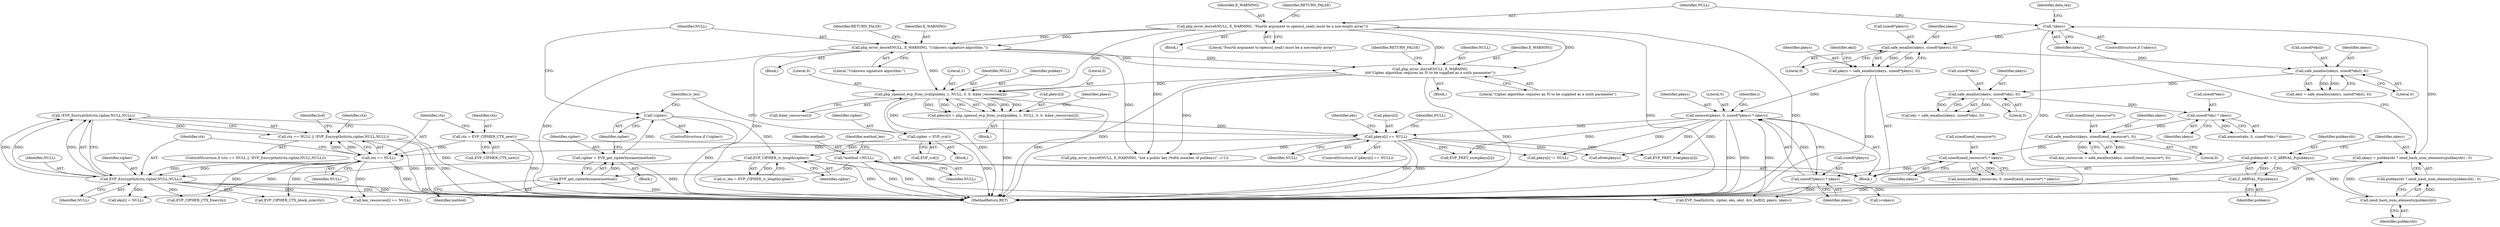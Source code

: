 digraph "0_php_73cabfedf519298e1a11192699f44d53c529315e@API" {
"1000336" [label="(Call,!EVP_EncryptInit(ctx,cipher,NULL,NULL))"];
"1000337" [label="(Call,EVP_EncryptInit(ctx,cipher,NULL,NULL))"];
"1000333" [label="(Call,ctx == NULL)"];
"1000328" [label="(Call,ctx = EVP_CIPHER_CTX_new())"];
"1000299" [label="(Call,pkeys[i] == NULL)"];
"1000284" [label="(Call,pkeys[i] = php_openssl_evp_from_zval(pubkey, 1, NULL, 0, 0, &key_resources[i]))"];
"1000288" [label="(Call,php_openssl_evp_from_zval(pubkey, 1, NULL, 0, 0, &key_resources[i]))"];
"1000199" [label="(Call,php_error_docref(NULL, E_WARNING, \"Unknown signature algorithm.\"))"];
"1000180" [label="(Call,php_error_docref(NULL, E_WARNING, \"Fourth argument to openssl_seal() must be a non-empty array\"))"];
"1000221" [label="(Call,php_error_docref(NULL, E_WARNING,\n\t\t\t\t\"Cipher algorithm requires an IV to be supplied as a sixth parameter\"))"];
"1000272" [label="(Call,memset(pkeys, 0, sizeof(*pkeys) * nkeys))"];
"1000226" [label="(Call,pkeys = safe_emalloc(nkeys, sizeof(*pkeys), 0))"];
"1000228" [label="(Call,safe_emalloc(nkeys, sizeof(*pkeys), 0))"];
"1000177" [label="(Call,!nkeys)"];
"1000169" [label="(Call,nkeys = pubkeysht ? zend_hash_num_elements(pubkeysht) : 0)"];
"1000173" [label="(Call,zend_hash_num_elements(pubkeysht))"];
"1000165" [label="(Call,pubkeysht = Z_ARRVAL_P(pubkeys))"];
"1000167" [label="(Call,Z_ARRVAL_P(pubkeys))"];
"1000275" [label="(Call,sizeof(*pkeys) * nkeys)"];
"1000268" [label="(Call,sizeof(zend_resource*) * nkeys)"];
"1000260" [label="(Call,safe_emalloc(nkeys, sizeof(zend_resource*), 0))"];
"1000253" [label="(Call,sizeof(*eks) * nkeys)"];
"1000244" [label="(Call,safe_emalloc(nkeys, sizeof(*eks), 0))"];
"1000236" [label="(Call,safe_emalloc(nkeys, sizeof(*eksl), 0))"];
"1000211" [label="(Call,EVP_CIPHER_iv_length(cipher))"];
"1000206" [label="(Call,cipher = EVP_rc4())"];
"1000196" [label="(Call,!cipher)"];
"1000191" [label="(Call,cipher = EVP_get_cipherbyname(method))"];
"1000193" [label="(Call,EVP_get_cipherbyname(method))"];
"1000132" [label="(Call,*method =NULL)"];
"1000332" [label="(Call,ctx == NULL || !EVP_EncryptInit(ctx,cipher,NULL,NULL))"];
"1000457" [label="(Call,eks[i] = NULL)"];
"1000205" [label="(Block,)"];
"1000333" [label="(Call,ctx == NULL)"];
"1000195" [label="(ControlStructure,if (!cipher))"];
"1000227" [label="(Identifier,pkeys)"];
"1000316" [label="(Identifier,eks)"];
"1000169" [label="(Call,nkeys = pubkeysht ? zend_hash_num_elements(pubkeysht) : 0)"];
"1000294" [label="(Call,&key_resources[i])"];
"1000320" [label="(Call,EVP_PKEY_size(pkeys[i]))"];
"1000328" [label="(Call,ctx = EVP_CIPHER_CTX_new())"];
"1000293" [label="(Literal,0)"];
"1000284" [label="(Call,pkeys[i] = php_openssl_evp_from_zval(pubkey, 1, NULL, 0, 0, &key_resources[i]))"];
"1000535" [label="(MethodReturn,RET)"];
"1000334" [label="(Identifier,ctx)"];
"1000186" [label="(Identifier,data_len)"];
"1000177" [label="(Call,!nkeys)"];
"1000276" [label="(Call,sizeof(*pkeys))"];
"1000305" [label="(Call,php_error_docref(NULL, E_WARNING, \"not a public key (%dth member of pubkeys)\", i+1))"];
"1000272" [label="(Call,memset(pkeys, 0, sizeof(*pkeys) * nkeys))"];
"1000281" [label="(Identifier,i)"];
"1000290" [label="(Literal,1)"];
"1000329" [label="(Identifier,ctx)"];
"1000207" [label="(Identifier,cipher)"];
"1000291" [label="(Identifier,NULL)"];
"1000273" [label="(Identifier,pkeys)"];
"1000191" [label="(Call,cipher = EVP_get_cipherbyname(method))"];
"1000167" [label="(Call,Z_ARRVAL_P(pubkeys))"];
"1000300" [label="(Call,pkeys[i])"];
"1000336" [label="(Call,!EVP_EncryptInit(ctx,cipher,NULL,NULL))"];
"1000254" [label="(Call,sizeof(*eks))"];
"1000190" [label="(Block,)"];
"1000193" [label="(Call,EVP_get_cipherbyname(method))"];
"1000182" [label="(Identifier,E_WARNING)"];
"1000176" [label="(ControlStructure,if (!nkeys))"];
"1000203" [label="(Identifier,RETURN_FALSE)"];
"1000253" [label="(Call,sizeof(*eks) * nkeys)"];
"1000236" [label="(Call,safe_emalloc(nkeys, sizeof(*eksl), 0))"];
"1000211" [label="(Call,EVP_CIPHER_iv_length(cipher))"];
"1000171" [label="(Call,pubkeysht ? zend_hash_num_elements(pubkeysht) : 0)"];
"1000225" [label="(Identifier,RETURN_FALSE)"];
"1000200" [label="(Identifier,NULL)"];
"1000299" [label="(Call,pkeys[i] == NULL)"];
"1000348" [label="(Identifier,buf)"];
"1000285" [label="(Call,pkeys[i])"];
"1000288" [label="(Call,php_openssl_evp_from_zval(pubkey, 1, NULL, 0, 0, &key_resources[i]))"];
"1000337" [label="(Call,EVP_EncryptInit(ctx,cipher,NULL,NULL))"];
"1000250" [label="(Call,memset(eks, 0, sizeof(*eks) * nkeys))"];
"1000352" [label="(Call,EVP_CIPHER_CTX_block_size(ctx))"];
"1000238" [label="(Call,sizeof(*eksl))"];
"1000222" [label="(Identifier,NULL)"];
"1000221" [label="(Call,php_error_docref(NULL, E_WARNING,\n\t\t\t\t\"Cipher algorithm requires an IV to be supplied as a sixth parameter\"))"];
"1000165" [label="(Call,pubkeysht = Z_ARRVAL_P(pubkeys))"];
"1000341" [label="(Identifier,NULL)"];
"1000199" [label="(Call,php_error_docref(NULL, E_WARNING, \"Unknown signature algorithm.\"))"];
"1000359" [label="(Call,EVP_SealInit(ctx, cipher, eks, eksl, &iv_buf[0], pkeys, nkeys))"];
"1000194" [label="(Identifier,method)"];
"1000197" [label="(Identifier,cipher)"];
"1000344" [label="(Identifier,ctx)"];
"1000339" [label="(Identifier,cipher)"];
"1000168" [label="(Identifier,pubkeys)"];
"1000268" [label="(Call,sizeof(zend_resource*) * nkeys)"];
"1000306" [label="(Identifier,NULL)"];
"1000274" [label="(Literal,0)"];
"1000234" [label="(Call,eksl = safe_emalloc(nkeys, sizeof(*eksl), 0))"];
"1000249" [label="(Literal,0)"];
"1000330" [label="(Call,EVP_CIPHER_CTX_new())"];
"1000508" [label="(Call,pkeys[i] != NULL)"];
"1000301" [label="(Identifier,pkeys)"];
"1000298" [label="(ControlStructure,if (pkeys[i] == NULL))"];
"1000226" [label="(Call,pkeys = safe_emalloc(nkeys, sizeof(*pkeys), 0))"];
"1000503" [label="(Call,key_resources[i] == NULL)"];
"1000170" [label="(Identifier,nkeys)"];
"1000233" [label="(Literal,0)"];
"1000206" [label="(Call,cipher = EVP_rc4())"];
"1000237" [label="(Identifier,nkeys)"];
"1000192" [label="(Identifier,cipher)"];
"1000241" [label="(Literal,0)"];
"1000257" [label="(Identifier,nkeys)"];
"1000209" [label="(Call,iv_len = EVP_CIPHER_iv_length(cipher))"];
"1000265" [label="(Call,memset(key_resources, 0, sizeof(zend_resource*) * nkeys))"];
"1000235" [label="(Identifier,eksl)"];
"1000180" [label="(Call,php_error_docref(NULL, E_WARNING, \"Fourth argument to openssl_seal() must be a non-empty array\"))"];
"1000181" [label="(Identifier,NULL)"];
"1000262" [label="(Call,sizeof(zend_resource*))"];
"1000244" [label="(Call,safe_emalloc(nkeys, sizeof(*eks), 0))"];
"1000335" [label="(Identifier,NULL)"];
"1000137" [label="(Identifier,method_len)"];
"1000173" [label="(Call,zend_hash_num_elements(pubkeysht))"];
"1000198" [label="(Block,)"];
"1000343" [label="(Call,EVP_CIPHER_CTX_free(ctx))"];
"1000495" [label="(Call,i<nkeys)"];
"1000105" [label="(Block,)"];
"1000230" [label="(Call,sizeof(*pkeys))"];
"1000338" [label="(Identifier,ctx)"];
"1000210" [label="(Identifier,iv_len)"];
"1000279" [label="(Identifier,nkeys)"];
"1000331" [label="(ControlStructure,if (ctx == NULL || !EVP_EncryptInit(ctx,cipher,NULL,NULL)))"];
"1000531" [label="(Call,efree(pkeys))"];
"1000201" [label="(Identifier,E_WARNING)"];
"1000220" [label="(Block,)"];
"1000269" [label="(Call,sizeof(zend_resource*))"];
"1000260" [label="(Call,safe_emalloc(nkeys, sizeof(zend_resource*), 0))"];
"1000228" [label="(Call,safe_emalloc(nkeys, sizeof(*pkeys), 0))"];
"1000246" [label="(Call,sizeof(*eks))"];
"1000245" [label="(Identifier,nkeys)"];
"1000261" [label="(Identifier,nkeys)"];
"1000340" [label="(Identifier,NULL)"];
"1000208" [label="(Call,EVP_rc4())"];
"1000275" [label="(Call,sizeof(*pkeys) * nkeys)"];
"1000229" [label="(Identifier,nkeys)"];
"1000196" [label="(Call,!cipher)"];
"1000179" [label="(Block,)"];
"1000224" [label="(Literal,\"Cipher algorithm requires an IV to be supplied as a sixth parameter\")"];
"1000271" [label="(Identifier,nkeys)"];
"1000174" [label="(Identifier,pubkeysht)"];
"1000166" [label="(Identifier,pubkeysht)"];
"1000202" [label="(Literal,\"Unknown signature algorithm.\")"];
"1000178" [label="(Identifier,nkeys)"];
"1000514" [label="(Call,EVP_PKEY_free(pkeys[i]))"];
"1000242" [label="(Call,eks = safe_emalloc(nkeys, sizeof(*eks), 0))"];
"1000289" [label="(Identifier,pubkey)"];
"1000264" [label="(Literal,0)"];
"1000258" [label="(Call,key_resources = safe_emalloc(nkeys, sizeof(zend_resource*), 0))"];
"1000132" [label="(Call,*method =NULL)"];
"1000212" [label="(Identifier,cipher)"];
"1000292" [label="(Literal,0)"];
"1000332" [label="(Call,ctx == NULL || !EVP_EncryptInit(ctx,cipher,NULL,NULL))"];
"1000303" [label="(Identifier,NULL)"];
"1000283" [label="(Block,)"];
"1000184" [label="(Identifier,RETURN_FALSE)"];
"1000133" [label="(Identifier,method)"];
"1000223" [label="(Identifier,E_WARNING)"];
"1000183" [label="(Literal,\"Fourth argument to openssl_seal() must be a non-empty array\")"];
"1000134" [label="(Identifier,NULL)"];
"1000336" -> "1000332"  [label="AST: "];
"1000336" -> "1000337"  [label="CFG: "];
"1000337" -> "1000336"  [label="AST: "];
"1000332" -> "1000336"  [label="CFG: "];
"1000336" -> "1000535"  [label="DDG: "];
"1000336" -> "1000332"  [label="DDG: "];
"1000337" -> "1000336"  [label="DDG: "];
"1000337" -> "1000336"  [label="DDG: "];
"1000337" -> "1000336"  [label="DDG: "];
"1000337" -> "1000341"  [label="CFG: "];
"1000338" -> "1000337"  [label="AST: "];
"1000339" -> "1000337"  [label="AST: "];
"1000340" -> "1000337"  [label="AST: "];
"1000341" -> "1000337"  [label="AST: "];
"1000337" -> "1000535"  [label="DDG: "];
"1000337" -> "1000535"  [label="DDG: "];
"1000333" -> "1000337"  [label="DDG: "];
"1000333" -> "1000337"  [label="DDG: "];
"1000211" -> "1000337"  [label="DDG: "];
"1000337" -> "1000343"  [label="DDG: "];
"1000337" -> "1000352"  [label="DDG: "];
"1000337" -> "1000359"  [label="DDG: "];
"1000337" -> "1000457"  [label="DDG: "];
"1000337" -> "1000503"  [label="DDG: "];
"1000333" -> "1000332"  [label="AST: "];
"1000333" -> "1000335"  [label="CFG: "];
"1000334" -> "1000333"  [label="AST: "];
"1000335" -> "1000333"  [label="AST: "];
"1000338" -> "1000333"  [label="CFG: "];
"1000332" -> "1000333"  [label="CFG: "];
"1000333" -> "1000535"  [label="DDG: "];
"1000333" -> "1000332"  [label="DDG: "];
"1000333" -> "1000332"  [label="DDG: "];
"1000328" -> "1000333"  [label="DDG: "];
"1000299" -> "1000333"  [label="DDG: "];
"1000333" -> "1000343"  [label="DDG: "];
"1000333" -> "1000352"  [label="DDG: "];
"1000333" -> "1000457"  [label="DDG: "];
"1000333" -> "1000503"  [label="DDG: "];
"1000328" -> "1000105"  [label="AST: "];
"1000328" -> "1000330"  [label="CFG: "];
"1000329" -> "1000328"  [label="AST: "];
"1000330" -> "1000328"  [label="AST: "];
"1000334" -> "1000328"  [label="CFG: "];
"1000328" -> "1000535"  [label="DDG: "];
"1000299" -> "1000298"  [label="AST: "];
"1000299" -> "1000303"  [label="CFG: "];
"1000300" -> "1000299"  [label="AST: "];
"1000303" -> "1000299"  [label="AST: "];
"1000306" -> "1000299"  [label="CFG: "];
"1000316" -> "1000299"  [label="CFG: "];
"1000299" -> "1000535"  [label="DDG: "];
"1000299" -> "1000535"  [label="DDG: "];
"1000284" -> "1000299"  [label="DDG: "];
"1000272" -> "1000299"  [label="DDG: "];
"1000288" -> "1000299"  [label="DDG: "];
"1000299" -> "1000305"  [label="DDG: "];
"1000299" -> "1000320"  [label="DDG: "];
"1000299" -> "1000508"  [label="DDG: "];
"1000299" -> "1000514"  [label="DDG: "];
"1000299" -> "1000531"  [label="DDG: "];
"1000284" -> "1000283"  [label="AST: "];
"1000284" -> "1000288"  [label="CFG: "];
"1000285" -> "1000284"  [label="AST: "];
"1000288" -> "1000284"  [label="AST: "];
"1000301" -> "1000284"  [label="CFG: "];
"1000284" -> "1000535"  [label="DDG: "];
"1000288" -> "1000284"  [label="DDG: "];
"1000288" -> "1000284"  [label="DDG: "];
"1000288" -> "1000284"  [label="DDG: "];
"1000288" -> "1000284"  [label="DDG: "];
"1000288" -> "1000284"  [label="DDG: "];
"1000288" -> "1000294"  [label="CFG: "];
"1000289" -> "1000288"  [label="AST: "];
"1000290" -> "1000288"  [label="AST: "];
"1000291" -> "1000288"  [label="AST: "];
"1000292" -> "1000288"  [label="AST: "];
"1000293" -> "1000288"  [label="AST: "];
"1000294" -> "1000288"  [label="AST: "];
"1000288" -> "1000535"  [label="DDG: "];
"1000288" -> "1000535"  [label="DDG: "];
"1000199" -> "1000288"  [label="DDG: "];
"1000180" -> "1000288"  [label="DDG: "];
"1000221" -> "1000288"  [label="DDG: "];
"1000199" -> "1000198"  [label="AST: "];
"1000199" -> "1000202"  [label="CFG: "];
"1000200" -> "1000199"  [label="AST: "];
"1000201" -> "1000199"  [label="AST: "];
"1000202" -> "1000199"  [label="AST: "];
"1000203" -> "1000199"  [label="CFG: "];
"1000199" -> "1000535"  [label="DDG: "];
"1000199" -> "1000535"  [label="DDG: "];
"1000180" -> "1000199"  [label="DDG: "];
"1000180" -> "1000199"  [label="DDG: "];
"1000199" -> "1000221"  [label="DDG: "];
"1000199" -> "1000221"  [label="DDG: "];
"1000199" -> "1000305"  [label="DDG: "];
"1000180" -> "1000179"  [label="AST: "];
"1000180" -> "1000183"  [label="CFG: "];
"1000181" -> "1000180"  [label="AST: "];
"1000182" -> "1000180"  [label="AST: "];
"1000183" -> "1000180"  [label="AST: "];
"1000184" -> "1000180"  [label="CFG: "];
"1000180" -> "1000535"  [label="DDG: "];
"1000180" -> "1000535"  [label="DDG: "];
"1000180" -> "1000221"  [label="DDG: "];
"1000180" -> "1000221"  [label="DDG: "];
"1000180" -> "1000305"  [label="DDG: "];
"1000221" -> "1000220"  [label="AST: "];
"1000221" -> "1000224"  [label="CFG: "];
"1000222" -> "1000221"  [label="AST: "];
"1000223" -> "1000221"  [label="AST: "];
"1000224" -> "1000221"  [label="AST: "];
"1000225" -> "1000221"  [label="CFG: "];
"1000221" -> "1000535"  [label="DDG: "];
"1000221" -> "1000535"  [label="DDG: "];
"1000221" -> "1000305"  [label="DDG: "];
"1000272" -> "1000105"  [label="AST: "];
"1000272" -> "1000275"  [label="CFG: "];
"1000273" -> "1000272"  [label="AST: "];
"1000274" -> "1000272"  [label="AST: "];
"1000275" -> "1000272"  [label="AST: "];
"1000281" -> "1000272"  [label="CFG: "];
"1000272" -> "1000535"  [label="DDG: "];
"1000272" -> "1000535"  [label="DDG: "];
"1000226" -> "1000272"  [label="DDG: "];
"1000275" -> "1000272"  [label="DDG: "];
"1000272" -> "1000320"  [label="DDG: "];
"1000272" -> "1000359"  [label="DDG: "];
"1000272" -> "1000508"  [label="DDG: "];
"1000272" -> "1000514"  [label="DDG: "];
"1000272" -> "1000531"  [label="DDG: "];
"1000226" -> "1000105"  [label="AST: "];
"1000226" -> "1000228"  [label="CFG: "];
"1000227" -> "1000226"  [label="AST: "];
"1000228" -> "1000226"  [label="AST: "];
"1000235" -> "1000226"  [label="CFG: "];
"1000226" -> "1000535"  [label="DDG: "];
"1000228" -> "1000226"  [label="DDG: "];
"1000228" -> "1000226"  [label="DDG: "];
"1000228" -> "1000233"  [label="CFG: "];
"1000229" -> "1000228"  [label="AST: "];
"1000230" -> "1000228"  [label="AST: "];
"1000233" -> "1000228"  [label="AST: "];
"1000177" -> "1000228"  [label="DDG: "];
"1000228" -> "1000236"  [label="DDG: "];
"1000177" -> "1000176"  [label="AST: "];
"1000177" -> "1000178"  [label="CFG: "];
"1000178" -> "1000177"  [label="AST: "];
"1000181" -> "1000177"  [label="CFG: "];
"1000186" -> "1000177"  [label="CFG: "];
"1000177" -> "1000535"  [label="DDG: "];
"1000169" -> "1000177"  [label="DDG: "];
"1000169" -> "1000105"  [label="AST: "];
"1000169" -> "1000171"  [label="CFG: "];
"1000170" -> "1000169"  [label="AST: "];
"1000171" -> "1000169"  [label="AST: "];
"1000178" -> "1000169"  [label="CFG: "];
"1000169" -> "1000535"  [label="DDG: "];
"1000173" -> "1000169"  [label="DDG: "];
"1000173" -> "1000171"  [label="AST: "];
"1000173" -> "1000174"  [label="CFG: "];
"1000174" -> "1000173"  [label="AST: "];
"1000171" -> "1000173"  [label="CFG: "];
"1000173" -> "1000171"  [label="DDG: "];
"1000165" -> "1000173"  [label="DDG: "];
"1000165" -> "1000105"  [label="AST: "];
"1000165" -> "1000167"  [label="CFG: "];
"1000166" -> "1000165"  [label="AST: "];
"1000167" -> "1000165"  [label="AST: "];
"1000170" -> "1000165"  [label="CFG: "];
"1000165" -> "1000535"  [label="DDG: "];
"1000167" -> "1000165"  [label="DDG: "];
"1000167" -> "1000168"  [label="CFG: "];
"1000168" -> "1000167"  [label="AST: "];
"1000167" -> "1000535"  [label="DDG: "];
"1000275" -> "1000279"  [label="CFG: "];
"1000276" -> "1000275"  [label="AST: "];
"1000279" -> "1000275"  [label="AST: "];
"1000268" -> "1000275"  [label="DDG: "];
"1000275" -> "1000359"  [label="DDG: "];
"1000275" -> "1000495"  [label="DDG: "];
"1000268" -> "1000265"  [label="AST: "];
"1000268" -> "1000271"  [label="CFG: "];
"1000269" -> "1000268"  [label="AST: "];
"1000271" -> "1000268"  [label="AST: "];
"1000265" -> "1000268"  [label="CFG: "];
"1000268" -> "1000265"  [label="DDG: "];
"1000260" -> "1000268"  [label="DDG: "];
"1000260" -> "1000258"  [label="AST: "];
"1000260" -> "1000264"  [label="CFG: "];
"1000261" -> "1000260"  [label="AST: "];
"1000262" -> "1000260"  [label="AST: "];
"1000264" -> "1000260"  [label="AST: "];
"1000258" -> "1000260"  [label="CFG: "];
"1000260" -> "1000258"  [label="DDG: "];
"1000260" -> "1000258"  [label="DDG: "];
"1000253" -> "1000260"  [label="DDG: "];
"1000253" -> "1000250"  [label="AST: "];
"1000253" -> "1000257"  [label="CFG: "];
"1000254" -> "1000253"  [label="AST: "];
"1000257" -> "1000253"  [label="AST: "];
"1000250" -> "1000253"  [label="CFG: "];
"1000253" -> "1000250"  [label="DDG: "];
"1000244" -> "1000253"  [label="DDG: "];
"1000244" -> "1000242"  [label="AST: "];
"1000244" -> "1000249"  [label="CFG: "];
"1000245" -> "1000244"  [label="AST: "];
"1000246" -> "1000244"  [label="AST: "];
"1000249" -> "1000244"  [label="AST: "];
"1000242" -> "1000244"  [label="CFG: "];
"1000244" -> "1000242"  [label="DDG: "];
"1000244" -> "1000242"  [label="DDG: "];
"1000236" -> "1000244"  [label="DDG: "];
"1000236" -> "1000234"  [label="AST: "];
"1000236" -> "1000241"  [label="CFG: "];
"1000237" -> "1000236"  [label="AST: "];
"1000238" -> "1000236"  [label="AST: "];
"1000241" -> "1000236"  [label="AST: "];
"1000234" -> "1000236"  [label="CFG: "];
"1000236" -> "1000234"  [label="DDG: "];
"1000236" -> "1000234"  [label="DDG: "];
"1000211" -> "1000209"  [label="AST: "];
"1000211" -> "1000212"  [label="CFG: "];
"1000212" -> "1000211"  [label="AST: "];
"1000209" -> "1000211"  [label="CFG: "];
"1000211" -> "1000535"  [label="DDG: "];
"1000211" -> "1000209"  [label="DDG: "];
"1000206" -> "1000211"  [label="DDG: "];
"1000196" -> "1000211"  [label="DDG: "];
"1000211" -> "1000359"  [label="DDG: "];
"1000206" -> "1000205"  [label="AST: "];
"1000206" -> "1000208"  [label="CFG: "];
"1000207" -> "1000206"  [label="AST: "];
"1000208" -> "1000206"  [label="AST: "];
"1000210" -> "1000206"  [label="CFG: "];
"1000206" -> "1000535"  [label="DDG: "];
"1000196" -> "1000195"  [label="AST: "];
"1000196" -> "1000197"  [label="CFG: "];
"1000197" -> "1000196"  [label="AST: "];
"1000200" -> "1000196"  [label="CFG: "];
"1000210" -> "1000196"  [label="CFG: "];
"1000196" -> "1000535"  [label="DDG: "];
"1000191" -> "1000196"  [label="DDG: "];
"1000191" -> "1000190"  [label="AST: "];
"1000191" -> "1000193"  [label="CFG: "];
"1000192" -> "1000191"  [label="AST: "];
"1000193" -> "1000191"  [label="AST: "];
"1000197" -> "1000191"  [label="CFG: "];
"1000191" -> "1000535"  [label="DDG: "];
"1000193" -> "1000191"  [label="DDG: "];
"1000193" -> "1000194"  [label="CFG: "];
"1000194" -> "1000193"  [label="AST: "];
"1000193" -> "1000535"  [label="DDG: "];
"1000132" -> "1000193"  [label="DDG: "];
"1000132" -> "1000105"  [label="AST: "];
"1000132" -> "1000134"  [label="CFG: "];
"1000133" -> "1000132"  [label="AST: "];
"1000134" -> "1000132"  [label="AST: "];
"1000137" -> "1000132"  [label="CFG: "];
"1000132" -> "1000535"  [label="DDG: "];
"1000132" -> "1000535"  [label="DDG: "];
"1000332" -> "1000331"  [label="AST: "];
"1000344" -> "1000332"  [label="CFG: "];
"1000348" -> "1000332"  [label="CFG: "];
"1000332" -> "1000535"  [label="DDG: "];
"1000332" -> "1000535"  [label="DDG: "];
"1000332" -> "1000535"  [label="DDG: "];
}
